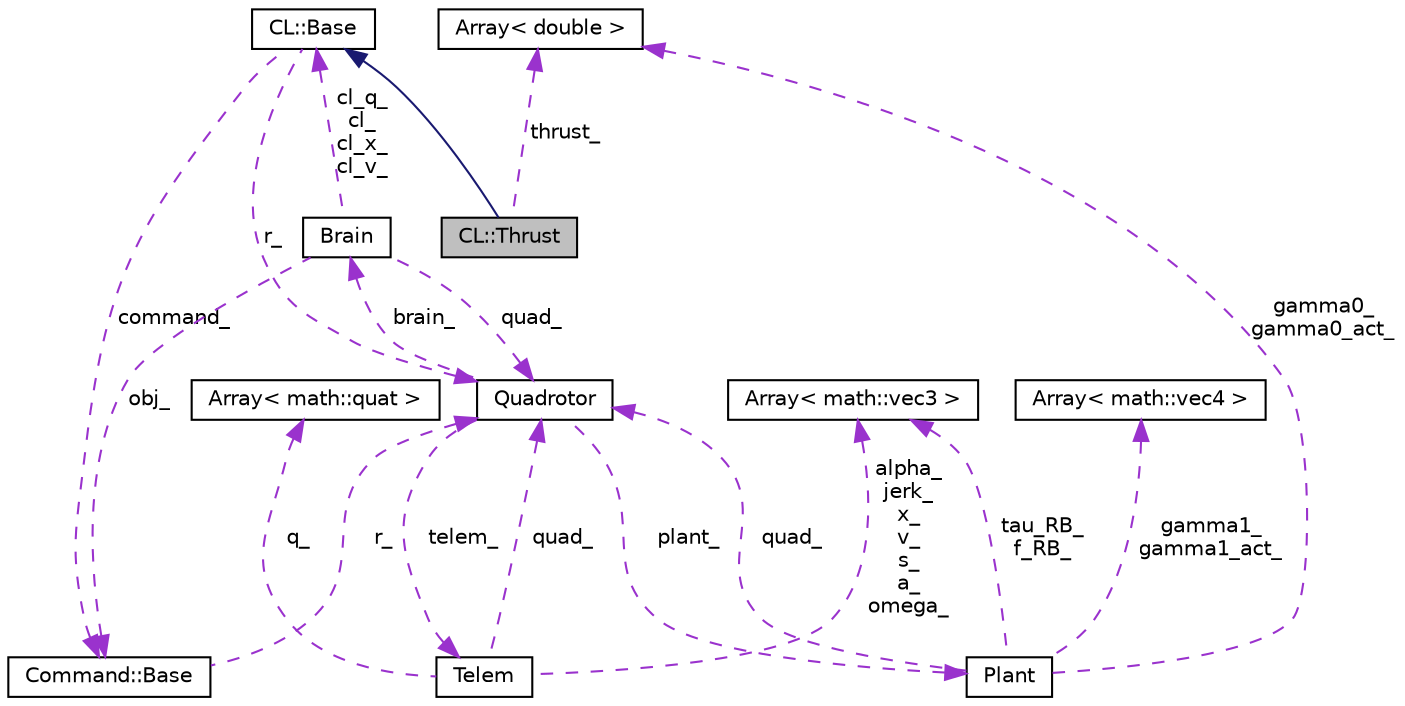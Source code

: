 digraph G
{
  edge [fontname="Helvetica",fontsize="10",labelfontname="Helvetica",labelfontsize="10"];
  node [fontname="Helvetica",fontsize="10",shape=record];
  Node1 [label="CL::Thrust",height=0.2,width=0.4,color="black", fillcolor="grey75", style="filled" fontcolor="black"];
  Node2 -> Node1 [dir=back,color="midnightblue",fontsize="10",style="solid"];
  Node2 [label="CL::Base",height=0.2,width=0.4,color="black", fillcolor="white", style="filled",URL="$classCL_1_1Base.html"];
  Node3 -> Node2 [dir=back,color="darkorchid3",fontsize="10",style="dashed",label="r_"];
  Node3 [label="Quadrotor",height=0.2,width=0.4,color="black", fillcolor="white", style="filled",URL="$classQuadrotor.html"];
  Node4 -> Node3 [dir=back,color="darkorchid3",fontsize="10",style="dashed",label="brain_"];
  Node4 [label="Brain",height=0.2,width=0.4,color="black", fillcolor="white", style="filled",URL="$classBrain.html"];
  Node2 -> Node4 [dir=back,color="darkorchid3",fontsize="10",style="dashed",label="cl_q_\ncl_\ncl_x_\ncl_v_"];
  Node3 -> Node4 [dir=back,color="darkorchid3",fontsize="10",style="dashed",label="quad_"];
  Node5 -> Node4 [dir=back,color="darkorchid3",fontsize="10",style="dashed",label="obj_"];
  Node5 [label="Command::Base",height=0.2,width=0.4,color="black", fillcolor="white", style="filled",URL="$classCommand_1_1Base.html"];
  Node3 -> Node5 [dir=back,color="darkorchid3",fontsize="10",style="dashed",label="r_"];
  Node6 -> Node3 [dir=back,color="darkorchid3",fontsize="10",style="dashed",label="plant_"];
  Node6 [label="Plant",height=0.2,width=0.4,color="black", fillcolor="white", style="filled",URL="$classPlant.html"];
  Node7 -> Node6 [dir=back,color="darkorchid3",fontsize="10",style="dashed",label="gamma1_\ngamma1_act_"];
  Node7 [label="Array\< math::vec4 \>",height=0.2,width=0.4,color="black", fillcolor="white", style="filled",URL="$classArray.html"];
  Node8 -> Node6 [dir=back,color="darkorchid3",fontsize="10",style="dashed",label="tau_RB_\nf_RB_"];
  Node8 [label="Array\< math::vec3 \>",height=0.2,width=0.4,color="black", fillcolor="white", style="filled",URL="$classArray.html"];
  Node9 -> Node6 [dir=back,color="darkorchid3",fontsize="10",style="dashed",label="gamma0_\ngamma0_act_"];
  Node9 [label="Array\< double \>",height=0.2,width=0.4,color="black", fillcolor="white", style="filled",URL="$classArray.html"];
  Node3 -> Node6 [dir=back,color="darkorchid3",fontsize="10",style="dashed",label="quad_"];
  Node10 -> Node3 [dir=back,color="darkorchid3",fontsize="10",style="dashed",label="telem_"];
  Node10 [label="Telem",height=0.2,width=0.4,color="black", fillcolor="white", style="filled",URL="$classTelem.html"];
  Node11 -> Node10 [dir=back,color="darkorchid3",fontsize="10",style="dashed",label="q_"];
  Node11 [label="Array\< math::quat \>",height=0.2,width=0.4,color="black", fillcolor="white", style="filled",URL="$classArray.html"];
  Node8 -> Node10 [dir=back,color="darkorchid3",fontsize="10",style="dashed",label="alpha_\njerk_\nx_\nv_\ns_\na_\nomega_"];
  Node3 -> Node10 [dir=back,color="darkorchid3",fontsize="10",style="dashed",label="quad_"];
  Node5 -> Node2 [dir=back,color="darkorchid3",fontsize="10",style="dashed",label="command_"];
  Node9 -> Node1 [dir=back,color="darkorchid3",fontsize="10",style="dashed",label="thrust_"];
}
